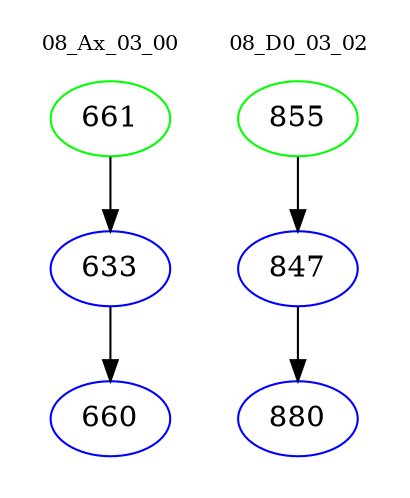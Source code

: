 digraph{
subgraph cluster_0 {
color = white
label = "08_Ax_03_00";
fontsize=10;
T0_661 [label="661", color="green"]
T0_661 -> T0_633 [color="black"]
T0_633 [label="633", color="blue"]
T0_633 -> T0_660 [color="black"]
T0_660 [label="660", color="blue"]
}
subgraph cluster_1 {
color = white
label = "08_D0_03_02";
fontsize=10;
T1_855 [label="855", color="green"]
T1_855 -> T1_847 [color="black"]
T1_847 [label="847", color="blue"]
T1_847 -> T1_880 [color="black"]
T1_880 [label="880", color="blue"]
}
}
